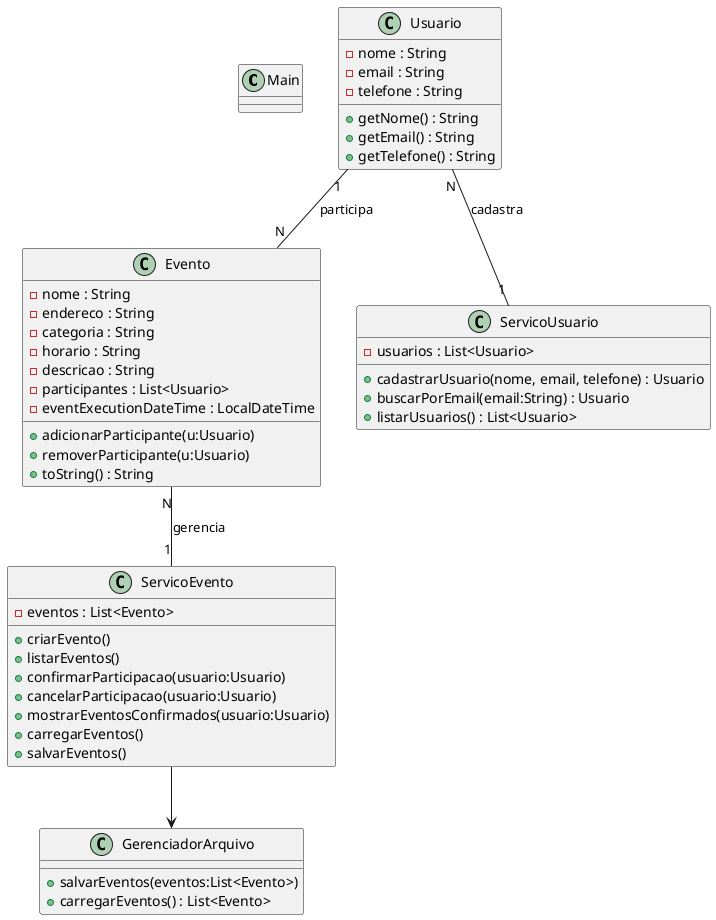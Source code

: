 @startuml

class Main {
}

class Usuario {
  - nome : String
  - email : String
  - telefone : String
  + getNome() : String
  + getEmail() : String
  + getTelefone() : String
}

class Evento {
  - nome : String
  - endereco : String
  - categoria : String
  - horario : String
  - descricao : String
  - participantes : List<Usuario>
  - eventExecutionDateTime : LocalDateTime
  + adicionarParticipante(u:Usuario)
  + removerParticipante(u:Usuario)
  + toString() : String
}

class ServicoUsuario {
  - usuarios : List<Usuario>
  + cadastrarUsuario(nome, email, telefone) : Usuario
  + buscarPorEmail(email:String) : Usuario
  + listarUsuarios() : List<Usuario>
}

class ServicoEvento {
  - eventos : List<Evento>
  + criarEvento()
  + listarEventos()
  + confirmarParticipacao(usuario:Usuario)
  + cancelarParticipacao(usuario:Usuario)
  + mostrarEventosConfirmados(usuario:Usuario)
  + carregarEventos()
  + salvarEventos()
}

class GerenciadorArquivo {
  + salvarEventos(eventos:List<Evento>)
  + carregarEventos() : List<Evento>
}

Usuario "1" -- "N" Evento : participa
Evento "N" -- "1" ServicoEvento : gerencia
Usuario "N" -- "1" ServicoUsuario : cadastra
ServicoEvento --> GerenciadorArquivo

@enduml

